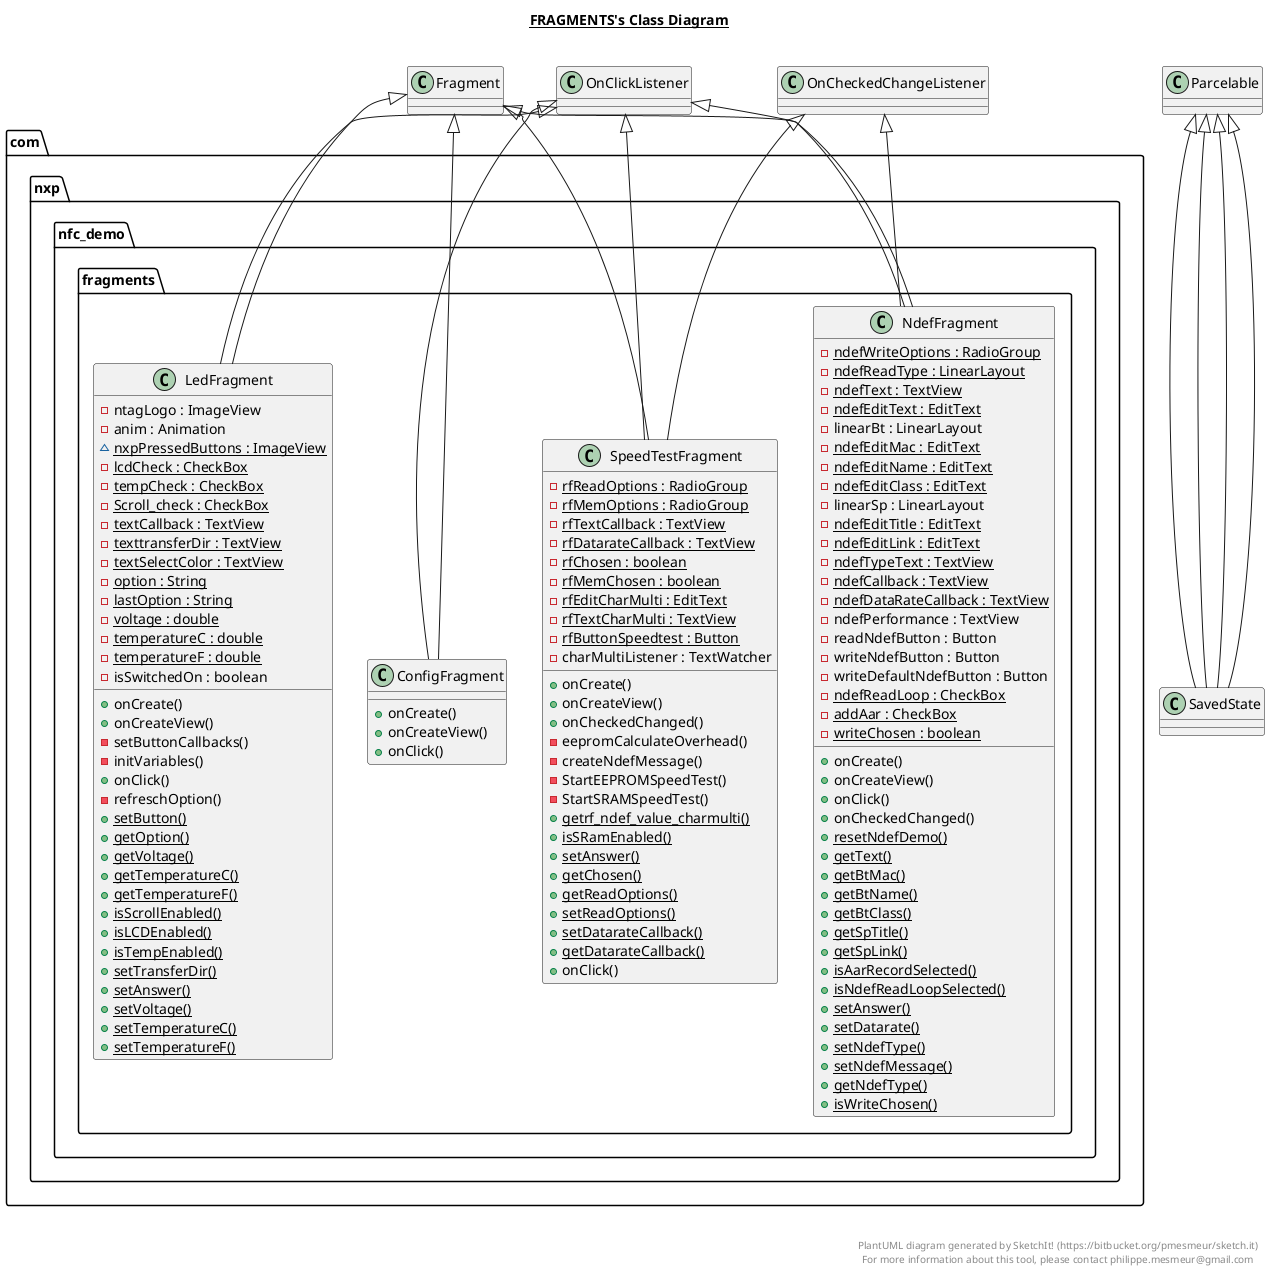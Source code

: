 @startuml

title __FRAGMENTS's Class Diagram__\n

  package com.nxp.nfc_demo.fragments {
    class ConfigFragment {
        + onCreate()
        + onCreateView()
        + onClick()
    }
  }
  

  package com.nxp.nfc_demo.fragments {
    class LedFragment {
        - ntagLogo : ImageView
        - anim : Animation
        {static} ~ nxpPressedButtons : ImageView
        {static} - lcdCheck : CheckBox
        {static} - tempCheck : CheckBox
        {static} - Scroll_check : CheckBox
        {static} - textCallback : TextView
        {static} - texttransferDir : TextView
        {static} - textSelectColor : TextView
        {static} - option : String
        {static} - lastOption : String
        {static} - voltage : double
        {static} - temperatureC : double
        {static} - temperatureF : double
        - isSwitchedOn : boolean
        + onCreate()
        + onCreateView()
        - setButtonCallbacks()
        - initVariables()
        + onClick()
        - refreschOption()
        {static} + setButton()
        {static} + getOption()
        {static} + getVoltage()
        {static} + getTemperatureC()
        {static} + getTemperatureF()
        {static} + isScrollEnabled()
        {static} + isLCDEnabled()
        {static} + isTempEnabled()
        {static} + setTransferDir()
        {static} + setAnswer()
        {static} + setVoltage()
        {static} + setTemperatureC()
        {static} + setTemperatureF()
    }
  }
  

  package com.nxp.nfc_demo.fragments {
    class NdefFragment {
        {static} - ndefWriteOptions : RadioGroup
        {static} - ndefReadType : LinearLayout
        {static} - ndefText : TextView
        {static} - ndefEditText : EditText
        - linearBt : LinearLayout
        {static} - ndefEditMac : EditText
        {static} - ndefEditName : EditText
        {static} - ndefEditClass : EditText
        - linearSp : LinearLayout
        {static} - ndefEditTitle : EditText
        {static} - ndefEditLink : EditText
        {static} - ndefTypeText : TextView
        {static} - ndefCallback : TextView
        {static} - ndefDataRateCallback : TextView
        - ndefPerformance : TextView
        - readNdefButton : Button
        - writeNdefButton : Button
        - writeDefaultNdefButton : Button
        {static} - ndefReadLoop : CheckBox
        {static} - addAar : CheckBox
        {static} - writeChosen : boolean
        + onCreate()
        + onCreateView()
        + onClick()
        + onCheckedChanged()
        {static} + resetNdefDemo()
        {static} + getText()
        {static} + getBtMac()
        {static} + getBtName()
        {static} + getBtClass()
        {static} + getSpTitle()
        {static} + getSpLink()
        {static} + isAarRecordSelected()
        {static} + isNdefReadLoopSelected()
        {static} + setAnswer()
        {static} + setDatarate()
        {static} + setNdefType()
        {static} + setNdefMessage()
        {static} + getNdefType()
        {static} + isWriteChosen()
    }
  }
  

  package com.nxp.nfc_demo.fragments {
    class SpeedTestFragment {
        {static} - rfReadOptions : RadioGroup
        {static} - rfMemOptions : RadioGroup
        {static} - rfTextCallback : TextView
        {static} - rfDatarateCallback : TextView
        {static} - rfChosen : boolean
        {static} - rfMemChosen : boolean
        {static} - rfEditCharMulti : EditText
        {static} - rfTextCharMulti : TextView
        {static} - rfButtonSpeedtest : Button
        - charMultiListener : TextWatcher
        + onCreate()
        + onCreateView()
        + onCheckedChanged()
        - eepromCalculateOverhead()
        - createNdefMessage()
        - StartEEPROMSpeedTest()
        - StartSRAMSpeedTest()
        {static} + getrf_ndef_value_charmulti()
        {static} + isSRamEnabled()
        {static} + setAnswer()
        {static} + getChosen()
        {static} + getReadOptions()
        {static} + setReadOptions()
        {static} + setDatarateCallback()
        {static} + getDatarateCallback()
        + onClick()
    }
  }
  

  ConfigFragment -up-|> OnClickListener
  ConfigFragment -up-|> Fragment
  SavedState -up-|> Parcelable
  LedFragment -up-|> OnClickListener
  LedFragment -up-|> Fragment
  SavedState -up-|> Parcelable
  NdefFragment -up-|> OnClickListener
  NdefFragment -up-|> OnCheckedChangeListener
  NdefFragment -up-|> Fragment
  SavedState -up-|> Parcelable
  SpeedTestFragment -up-|> OnCheckedChangeListener
  SpeedTestFragment -up-|> OnClickListener
  SpeedTestFragment -up-|> Fragment
  SavedState -up-|> Parcelable


right footer


PlantUML diagram generated by SketchIt! (https://bitbucket.org/pmesmeur/sketch.it)
For more information about this tool, please contact philippe.mesmeur@gmail.com
endfooter

@enduml
